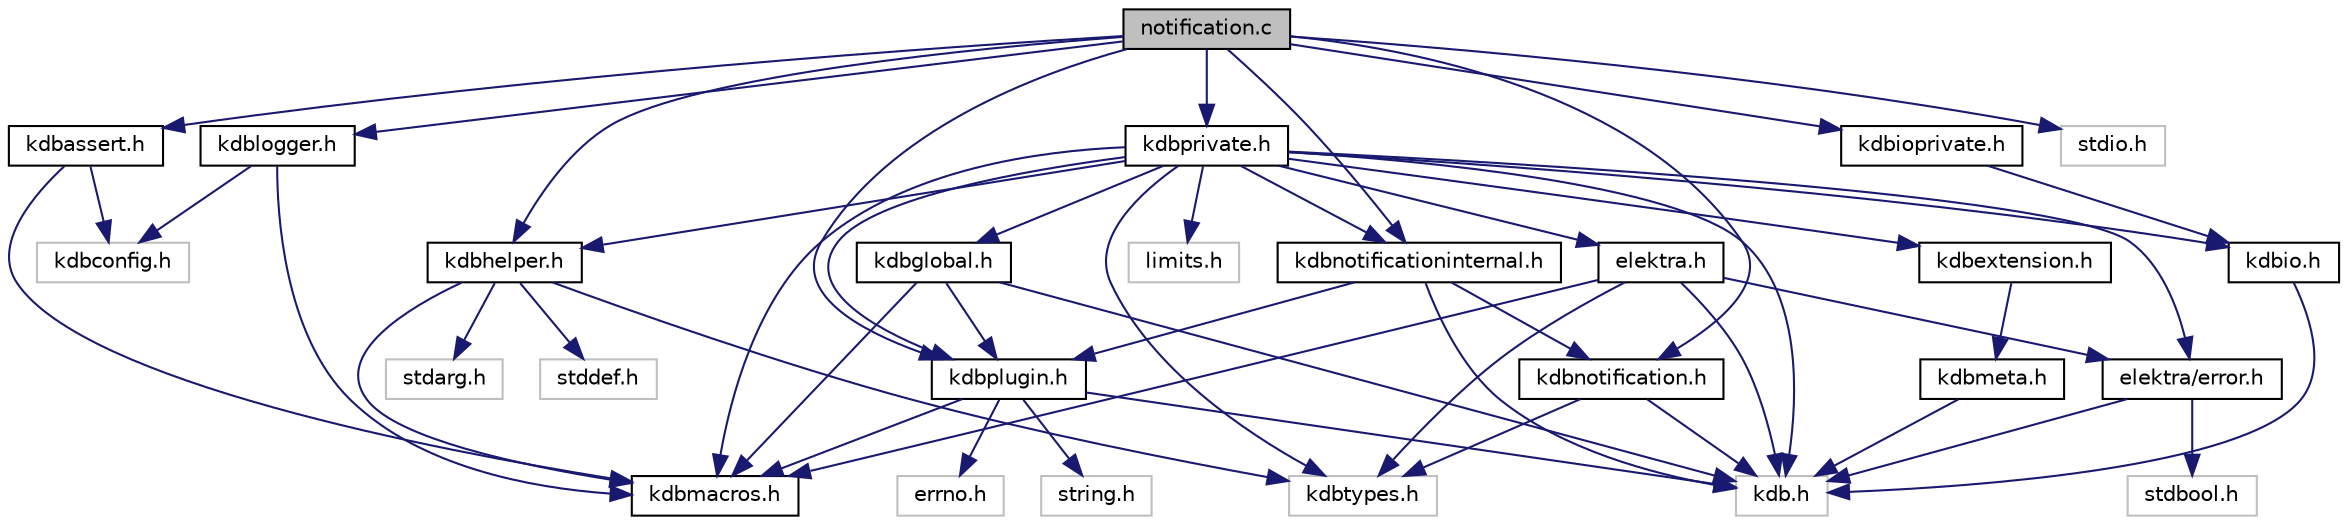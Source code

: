 digraph "notification.c"
{
  edge [fontname="Helvetica",fontsize="10",labelfontname="Helvetica",labelfontsize="10"];
  node [fontname="Helvetica",fontsize="10",shape=record];
  Node0 [label="notification.c",height=0.2,width=0.4,color="black", fillcolor="grey75", style="filled", fontcolor="black"];
  Node0 -> Node1 [color="midnightblue",fontsize="10",style="solid"];
  Node1 [label="kdbassert.h",height=0.2,width=0.4,color="black", fillcolor="white", style="filled",URL="$kdbassert_8h.html",tooltip="Assertions macros. "];
  Node1 -> Node2 [color="midnightblue",fontsize="10",style="solid"];
  Node2 [label="kdbconfig.h",height=0.2,width=0.4,color="grey75", fillcolor="white", style="filled"];
  Node1 -> Node3 [color="midnightblue",fontsize="10",style="solid"];
  Node3 [label="kdbmacros.h",height=0.2,width=0.4,color="black", fillcolor="white", style="filled",URL="$kdbmacros_8h.html",tooltip="Macros by Elektra. "];
  Node0 -> Node4 [color="midnightblue",fontsize="10",style="solid"];
  Node4 [label="kdbhelper.h",height=0.2,width=0.4,color="black", fillcolor="white", style="filled",URL="$kdbhelper_8h.html",tooltip="Helper for memory management. "];
  Node4 -> Node3 [color="midnightblue",fontsize="10",style="solid"];
  Node4 -> Node5 [color="midnightblue",fontsize="10",style="solid"];
  Node5 [label="kdbtypes.h",height=0.2,width=0.4,color="grey75", fillcolor="white", style="filled"];
  Node4 -> Node6 [color="midnightblue",fontsize="10",style="solid"];
  Node6 [label="stdarg.h",height=0.2,width=0.4,color="grey75", fillcolor="white", style="filled"];
  Node4 -> Node7 [color="midnightblue",fontsize="10",style="solid"];
  Node7 [label="stddef.h",height=0.2,width=0.4,color="grey75", fillcolor="white", style="filled"];
  Node0 -> Node8 [color="midnightblue",fontsize="10",style="solid"];
  Node8 [label="kdbioprivate.h",height=0.2,width=0.4,color="black", fillcolor="white", style="filled",URL="$kdbioprivate_8h.html",tooltip="Private Elektra-IO structures for I/O bindings, plugins and applications. "];
  Node8 -> Node9 [color="midnightblue",fontsize="10",style="solid"];
  Node9 [label="kdbio.h",height=0.2,width=0.4,color="black", fillcolor="white", style="filled",URL="$kdbio_8h.html",tooltip="Elektra-I/O structures for I/O bindings, plugins and applications. "];
  Node9 -> Node10 [color="midnightblue",fontsize="10",style="solid"];
  Node10 [label="kdb.h",height=0.2,width=0.4,color="grey75", fillcolor="white", style="filled"];
  Node0 -> Node11 [color="midnightblue",fontsize="10",style="solid"];
  Node11 [label="kdblogger.h",height=0.2,width=0.4,color="black", fillcolor="white", style="filled",URL="$kdblogger_8h.html",tooltip="Logger Interface. "];
  Node11 -> Node2 [color="midnightblue",fontsize="10",style="solid"];
  Node11 -> Node3 [color="midnightblue",fontsize="10",style="solid"];
  Node0 -> Node12 [color="midnightblue",fontsize="10",style="solid"];
  Node12 [label="kdbnotification.h",height=0.2,width=0.4,color="black", fillcolor="white", style="filled",URL="$kdbnotification_8h.html",tooltip="Elektra-Notification structures and declarations for application developers. "];
  Node12 -> Node10 [color="midnightblue",fontsize="10",style="solid"];
  Node12 -> Node5 [color="midnightblue",fontsize="10",style="solid"];
  Node0 -> Node13 [color="midnightblue",fontsize="10",style="solid"];
  Node13 [label="kdbnotificationinternal.h",height=0.2,width=0.4,color="black", fillcolor="white", style="filled",URL="$kdbnotificationinternal_8h.html",tooltip="Elektra-Notification structures and declarations for developing notification and transport plugins..."];
  Node13 -> Node10 [color="midnightblue",fontsize="10",style="solid"];
  Node13 -> Node12 [color="midnightblue",fontsize="10",style="solid"];
  Node13 -> Node14 [color="midnightblue",fontsize="10",style="solid"];
  Node14 [label="kdbplugin.h",height=0.2,width=0.4,color="black", fillcolor="white", style="filled",URL="$kdbplugin_8h.html",tooltip="Methods for plugin programing. "];
  Node14 -> Node10 [color="midnightblue",fontsize="10",style="solid"];
  Node14 -> Node15 [color="midnightblue",fontsize="10",style="solid"];
  Node15 [label="errno.h",height=0.2,width=0.4,color="grey75", fillcolor="white", style="filled"];
  Node14 -> Node3 [color="midnightblue",fontsize="10",style="solid"];
  Node14 -> Node16 [color="midnightblue",fontsize="10",style="solid"];
  Node16 [label="string.h",height=0.2,width=0.4,color="grey75", fillcolor="white", style="filled"];
  Node0 -> Node14 [color="midnightblue",fontsize="10",style="solid"];
  Node0 -> Node17 [color="midnightblue",fontsize="10",style="solid"];
  Node17 [label="kdbprivate.h",height=0.2,width=0.4,color="black", fillcolor="white", style="filled",URL="$kdbprivate_8h.html",tooltip="Private declarations. "];
  Node17 -> Node18 [color="midnightblue",fontsize="10",style="solid"];
  Node18 [label="elektra.h",height=0.2,width=0.4,color="black", fillcolor="white", style="filled",URL="$elektra_8h.html",tooltip="Elektra High Level API. "];
  Node18 -> Node19 [color="midnightblue",fontsize="10",style="solid"];
  Node19 [label="elektra/error.h",height=0.2,width=0.4,color="black", fillcolor="white", style="filled",URL="$error_8h.html",tooltip="Elektra error. "];
  Node19 -> Node10 [color="midnightblue",fontsize="10",style="solid"];
  Node19 -> Node20 [color="midnightblue",fontsize="10",style="solid"];
  Node20 [label="stdbool.h",height=0.2,width=0.4,color="grey75", fillcolor="white", style="filled"];
  Node18 -> Node10 [color="midnightblue",fontsize="10",style="solid"];
  Node18 -> Node3 [color="midnightblue",fontsize="10",style="solid"];
  Node18 -> Node5 [color="midnightblue",fontsize="10",style="solid"];
  Node17 -> Node19 [color="midnightblue",fontsize="10",style="solid"];
  Node17 -> Node10 [color="midnightblue",fontsize="10",style="solid"];
  Node17 -> Node21 [color="midnightblue",fontsize="10",style="solid"];
  Node21 [label="kdbextension.h",height=0.2,width=0.4,color="black", fillcolor="white", style="filled",URL="$kdbextension_8h.html",tooltip="Extension functionality. "];
  Node21 -> Node22 [color="midnightblue",fontsize="10",style="solid"];
  Node22 [label="kdbmeta.h",height=0.2,width=0.4,color="black", fillcolor="white", style="filled",URL="$kdbmeta_8h.html",tooltip="metadata functions "];
  Node22 -> Node10 [color="midnightblue",fontsize="10",style="solid"];
  Node17 -> Node4 [color="midnightblue",fontsize="10",style="solid"];
  Node17 -> Node9 [color="midnightblue",fontsize="10",style="solid"];
  Node17 -> Node3 [color="midnightblue",fontsize="10",style="solid"];
  Node17 -> Node13 [color="midnightblue",fontsize="10",style="solid"];
  Node17 -> Node14 [color="midnightblue",fontsize="10",style="solid"];
  Node17 -> Node5 [color="midnightblue",fontsize="10",style="solid"];
  Node17 -> Node23 [color="midnightblue",fontsize="10",style="solid"];
  Node23 [label="kdbglobal.h",height=0.2,width=0.4,color="black", fillcolor="white", style="filled",URL="$kdbglobal_8h.html",tooltip="Defines for global plugins. "];
  Node23 -> Node10 [color="midnightblue",fontsize="10",style="solid"];
  Node23 -> Node3 [color="midnightblue",fontsize="10",style="solid"];
  Node23 -> Node14 [color="midnightblue",fontsize="10",style="solid"];
  Node17 -> Node24 [color="midnightblue",fontsize="10",style="solid"];
  Node24 [label="limits.h",height=0.2,width=0.4,color="grey75", fillcolor="white", style="filled"];
  Node0 -> Node25 [color="midnightblue",fontsize="10",style="solid"];
  Node25 [label="stdio.h",height=0.2,width=0.4,color="grey75", fillcolor="white", style="filled"];
}
